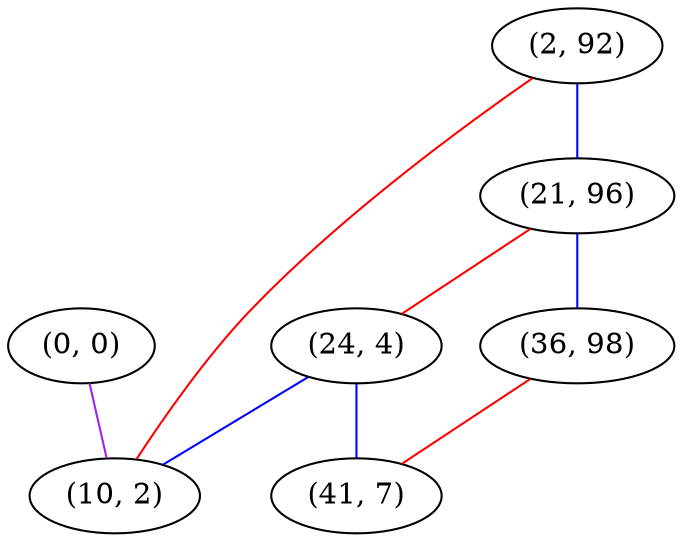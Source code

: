 graph "" {
"(0, 0)";
"(2, 92)";
"(21, 96)";
"(24, 4)";
"(36, 98)";
"(10, 2)";
"(41, 7)";
"(0, 0)" -- "(10, 2)"  [color=purple, key=0, weight=4];
"(2, 92)" -- "(21, 96)"  [color=blue, key=0, weight=3];
"(2, 92)" -- "(10, 2)"  [color=red, key=0, weight=1];
"(21, 96)" -- "(36, 98)"  [color=blue, key=0, weight=3];
"(21, 96)" -- "(24, 4)"  [color=red, key=0, weight=1];
"(24, 4)" -- "(41, 7)"  [color=blue, key=0, weight=3];
"(24, 4)" -- "(10, 2)"  [color=blue, key=0, weight=3];
"(36, 98)" -- "(41, 7)"  [color=red, key=0, weight=1];
}
